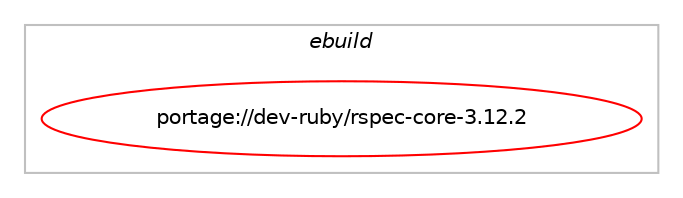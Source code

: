 digraph prolog {

# *************
# Graph options
# *************

newrank=true;
concentrate=true;
compound=true;
graph [rankdir=LR,fontname=Helvetica,fontsize=10,ranksep=1.5];#, ranksep=2.5, nodesep=0.2];
edge  [arrowhead=vee];
node  [fontname=Helvetica,fontsize=10];

# **********
# The ebuild
# **********

subgraph cluster_leftcol {
color=gray;
label=<<i>ebuild</i>>;
id [label="portage://dev-ruby/rspec-core-3.12.2", color=red, width=4, href="../dev-ruby/rspec-core-3.12.2.svg"];
}

# ****************
# The dependencies
# ****************

subgraph cluster_midcol {
color=gray;
label=<<i>dependencies</i>>;
subgraph cluster_compile {
fillcolor="#eeeeee";
style=filled;
label=<<i>compile</i>>;
# *** BEGIN UNKNOWN DEPENDENCY TYPE (TODO) ***
# id -> equal(use_conditional_group(positive,ruby_targets_ruby31,portage://dev-ruby/rspec-core-3.12.2,[package_dependency(portage://dev-ruby/rspec-core-3.12.2,install,no,dev-lang,ruby,none,[,,],[slot(3.1)],[])]))
# *** END UNKNOWN DEPENDENCY TYPE (TODO) ***

# *** BEGIN UNKNOWN DEPENDENCY TYPE (TODO) ***
# id -> equal(use_conditional_group(positive,ruby_targets_ruby31,portage://dev-ruby/rspec-core-3.12.2,[package_dependency(portage://dev-ruby/rspec-core-3.12.2,install,no,virtual,rubygems,none,[,,],[],[use(enable(ruby_targets_ruby31),negative)])]))
# *** END UNKNOWN DEPENDENCY TYPE (TODO) ***

# *** BEGIN UNKNOWN DEPENDENCY TYPE (TODO) ***
# id -> equal(use_conditional_group(positive,ruby_targets_ruby32,portage://dev-ruby/rspec-core-3.12.2,[package_dependency(portage://dev-ruby/rspec-core-3.12.2,install,no,dev-lang,ruby,none,[,,],[slot(3.2)],[])]))
# *** END UNKNOWN DEPENDENCY TYPE (TODO) ***

# *** BEGIN UNKNOWN DEPENDENCY TYPE (TODO) ***
# id -> equal(use_conditional_group(positive,ruby_targets_ruby32,portage://dev-ruby/rspec-core-3.12.2,[package_dependency(portage://dev-ruby/rspec-core-3.12.2,install,no,virtual,rubygems,none,[,,],[],[use(enable(ruby_targets_ruby32),negative)])]))
# *** END UNKNOWN DEPENDENCY TYPE (TODO) ***

# *** BEGIN UNKNOWN DEPENDENCY TYPE (TODO) ***
# id -> equal(use_conditional_group(positive,ruby_targets_ruby33,portage://dev-ruby/rspec-core-3.12.2,[package_dependency(portage://dev-ruby/rspec-core-3.12.2,install,no,dev-lang,ruby,none,[,,],[slot(3.3)],[])]))
# *** END UNKNOWN DEPENDENCY TYPE (TODO) ***

# *** BEGIN UNKNOWN DEPENDENCY TYPE (TODO) ***
# id -> equal(use_conditional_group(positive,ruby_targets_ruby33,portage://dev-ruby/rspec-core-3.12.2,[package_dependency(portage://dev-ruby/rspec-core-3.12.2,install,no,virtual,rubygems,none,[,,],[],[use(enable(ruby_targets_ruby33),negative)])]))
# *** END UNKNOWN DEPENDENCY TYPE (TODO) ***

# *** BEGIN UNKNOWN DEPENDENCY TYPE (TODO) ***
# id -> equal(use_conditional_group(positive,test,portage://dev-ruby/rspec-core-3.12.2,[package_dependency(portage://dev-ruby/rspec-core-3.12.2,install,no,dev-vcs,git,none,[,,],[],[])]))
# *** END UNKNOWN DEPENDENCY TYPE (TODO) ***

}
subgraph cluster_compileandrun {
fillcolor="#eeeeee";
style=filled;
label=<<i>compile and run</i>>;
}
subgraph cluster_run {
fillcolor="#eeeeee";
style=filled;
label=<<i>run</i>>;
# *** BEGIN UNKNOWN DEPENDENCY TYPE (TODO) ***
# id -> equal(use_conditional_group(positive,ruby_targets_ruby31,portage://dev-ruby/rspec-core-3.12.2,[package_dependency(portage://dev-ruby/rspec-core-3.12.2,run,no,dev-lang,ruby,none,[,,],[slot(3.1)],[])]))
# *** END UNKNOWN DEPENDENCY TYPE (TODO) ***

# *** BEGIN UNKNOWN DEPENDENCY TYPE (TODO) ***
# id -> equal(use_conditional_group(positive,ruby_targets_ruby31,portage://dev-ruby/rspec-core-3.12.2,[package_dependency(portage://dev-ruby/rspec-core-3.12.2,run,no,dev-ruby,rspec-support,equal,[3.12*,,,3.12*],[],[use(enable(ruby_targets_ruby31),negative)]),use_conditional_group(positive,highlight,portage://dev-ruby/rspec-core-3.12.2,[package_dependency(portage://dev-ruby/rspec-core-3.12.2,run,no,dev-ruby,coderay,greaterequal,[1.1.1,,,1.1.1],[],[use(enable(ruby_targets_ruby31),negative)])])]))
# *** END UNKNOWN DEPENDENCY TYPE (TODO) ***

# *** BEGIN UNKNOWN DEPENDENCY TYPE (TODO) ***
# id -> equal(use_conditional_group(positive,ruby_targets_ruby31,portage://dev-ruby/rspec-core-3.12.2,[package_dependency(portage://dev-ruby/rspec-core-3.12.2,run,no,virtual,rubygems,none,[,,],[],[use(enable(ruby_targets_ruby31),negative)])]))
# *** END UNKNOWN DEPENDENCY TYPE (TODO) ***

# *** BEGIN UNKNOWN DEPENDENCY TYPE (TODO) ***
# id -> equal(use_conditional_group(positive,ruby_targets_ruby32,portage://dev-ruby/rspec-core-3.12.2,[package_dependency(portage://dev-ruby/rspec-core-3.12.2,run,no,dev-lang,ruby,none,[,,],[slot(3.2)],[])]))
# *** END UNKNOWN DEPENDENCY TYPE (TODO) ***

# *** BEGIN UNKNOWN DEPENDENCY TYPE (TODO) ***
# id -> equal(use_conditional_group(positive,ruby_targets_ruby32,portage://dev-ruby/rspec-core-3.12.2,[package_dependency(portage://dev-ruby/rspec-core-3.12.2,run,no,dev-ruby,rspec-support,equal,[3.12*,,,3.12*],[],[use(enable(ruby_targets_ruby32),negative)]),use_conditional_group(positive,highlight,portage://dev-ruby/rspec-core-3.12.2,[package_dependency(portage://dev-ruby/rspec-core-3.12.2,run,no,dev-ruby,coderay,greaterequal,[1.1.1,,,1.1.1],[],[use(enable(ruby_targets_ruby32),negative)])])]))
# *** END UNKNOWN DEPENDENCY TYPE (TODO) ***

# *** BEGIN UNKNOWN DEPENDENCY TYPE (TODO) ***
# id -> equal(use_conditional_group(positive,ruby_targets_ruby32,portage://dev-ruby/rspec-core-3.12.2,[package_dependency(portage://dev-ruby/rspec-core-3.12.2,run,no,virtual,rubygems,none,[,,],[],[use(enable(ruby_targets_ruby32),negative)])]))
# *** END UNKNOWN DEPENDENCY TYPE (TODO) ***

# *** BEGIN UNKNOWN DEPENDENCY TYPE (TODO) ***
# id -> equal(use_conditional_group(positive,ruby_targets_ruby33,portage://dev-ruby/rspec-core-3.12.2,[package_dependency(portage://dev-ruby/rspec-core-3.12.2,run,no,dev-lang,ruby,none,[,,],[slot(3.3)],[])]))
# *** END UNKNOWN DEPENDENCY TYPE (TODO) ***

# *** BEGIN UNKNOWN DEPENDENCY TYPE (TODO) ***
# id -> equal(use_conditional_group(positive,ruby_targets_ruby33,portage://dev-ruby/rspec-core-3.12.2,[package_dependency(portage://dev-ruby/rspec-core-3.12.2,run,no,dev-ruby,rspec-support,equal,[3.12*,,,3.12*],[],[use(enable(ruby_targets_ruby33),negative)]),use_conditional_group(positive,highlight,portage://dev-ruby/rspec-core-3.12.2,[package_dependency(portage://dev-ruby/rspec-core-3.12.2,run,no,dev-ruby,coderay,greaterequal,[1.1.1,,,1.1.1],[],[use(enable(ruby_targets_ruby33),negative)])])]))
# *** END UNKNOWN DEPENDENCY TYPE (TODO) ***

# *** BEGIN UNKNOWN DEPENDENCY TYPE (TODO) ***
# id -> equal(use_conditional_group(positive,ruby_targets_ruby33,portage://dev-ruby/rspec-core-3.12.2,[package_dependency(portage://dev-ruby/rspec-core-3.12.2,run,no,virtual,rubygems,none,[,,],[],[use(enable(ruby_targets_ruby33),negative)])]))
# *** END UNKNOWN DEPENDENCY TYPE (TODO) ***

}
}

# **************
# The candidates
# **************

subgraph cluster_choices {
rank=same;
color=gray;
label=<<i>candidates</i>>;

}

}
